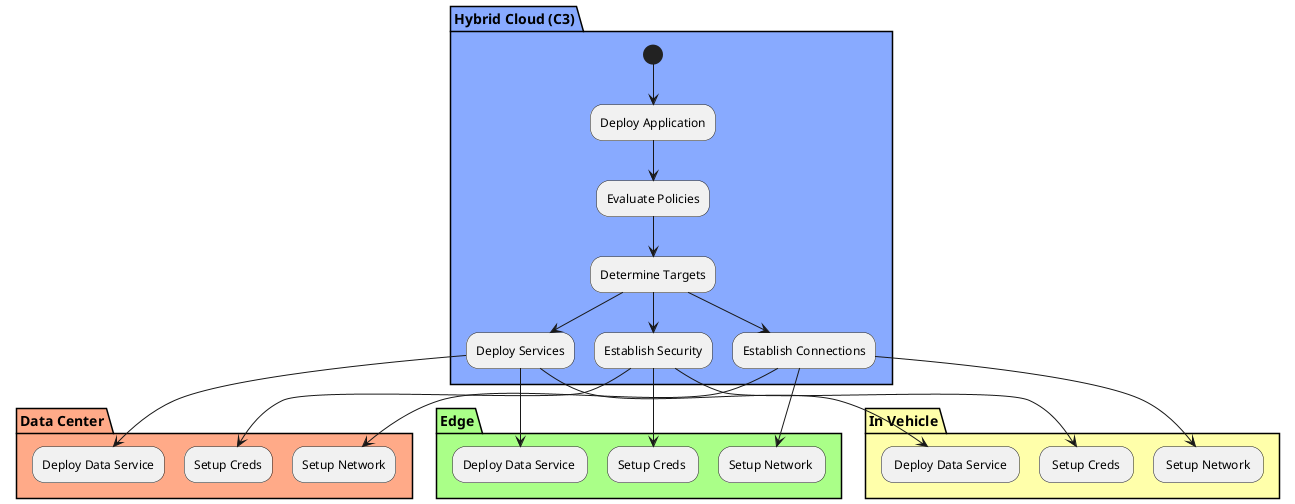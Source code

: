 @startuml


partition "Hybrid Cloud (C3)"  #88aaff {
  (*) --> "Deploy Application"
  "Deploy Application" --> "Evaluate Policies"
  "Evaluate Policies" --> "Determine Targets"
  "Determine Targets" --> "Deploy Services"
  "Determine Targets" --> "Establish Security"
  "Determine Targets" --> "Establish Connections"
}

partition "Data Center"  #ffaa88 {
    "Deploy Services" --> "Deploy Data Service"
    "Establish Security" --> "Setup Creds"
    "Establish Connections" --> "Setup Network"

}
partition "Edge"  #aaff88 {
    "Deploy Services" --> "Deploy Data Service "
    "Establish Security" --> "Setup Creds "
    "Establish Connections" --> "Setup Network "
}
partition "In Vehicle"  #ffffaa {
    "Deploy Services" --> " Deploy Data Service "
    "Establish Security" --> " Setup Creds "
    "Establish Connections" --> " Setup Network "
}

@enduml
